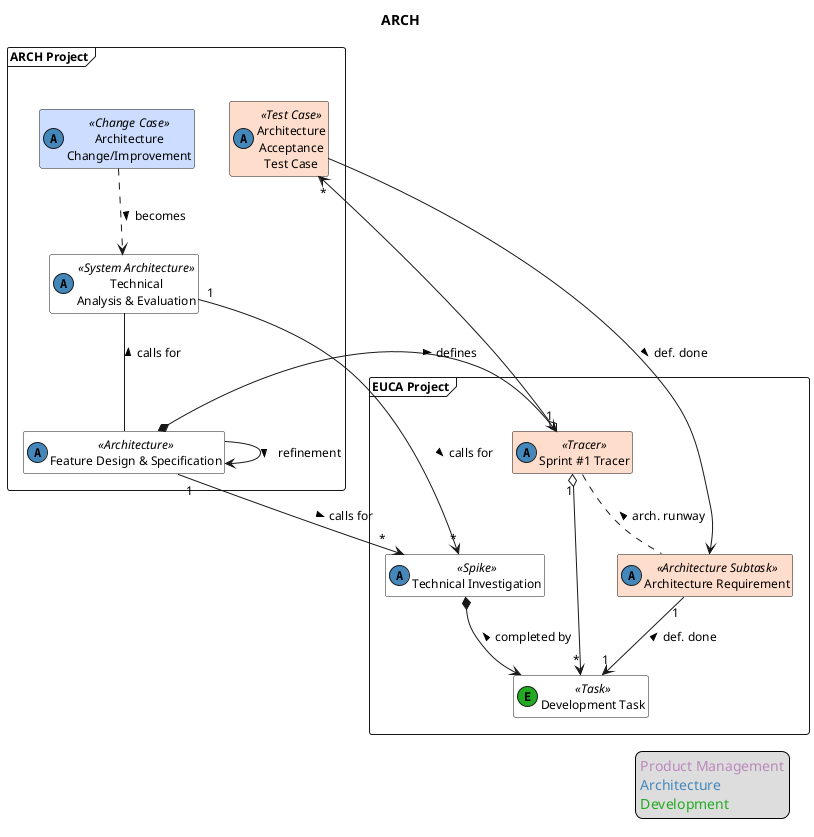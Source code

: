 @startuml
'left to right direction
'scale 768 height
'scale 1366 width

title "ARCH"
skinparam class {
  BackgroundColor White
}
skinparam classBackgroundColor<<Change Case>> #CCDDFF
skinparam classBackgroundColor<<Tracer>> #FFDDCC
skinparam classBackgroundColor<<Architecture Subtask>> #FFDDCC
skinparam classBackgroundColor<<Test Case>> #FFDDCC
skinparam defaultFontSize 12

package "ARCH Project" <<Frame>> {
  class "Feature Design & Specification" as arch << (A,#4488BB) Architecture >>
  class "Technical\nAnalysis & Evaluation" as sysarch << (A,#4488BB) System Architecture >>
  class "Architecture\nChange/Improvement" as changecase << (A,#4488BB) Change Case >>
  class "Architecture\nAcceptance\nTest Case" as archtest << (A,#4488BB) Test Case >>
}

package "EUCA Project" <<Frame>> {
  class "Technical Investigation" as archspike << (A,#4488BB) Spike >>
  class "Architecture Requirement" as archsubtask << (A,#4488BB) Architecture Subtask >>
  class "Sprint #1 Tracer" as archtracer << (A,#4488BB) Tracer >>
  class "Development Task" as devtask << (E,#22AA22) Task>>
}

' arch work
arch --> arch : refinement >
sysarch -- arch : calls for <
changecase ..> sysarch : becomes >

' Development Sprint & Planning
archspike *--> devtask : completed by <


' Sprint #1 Tracer
arch "1" --> "*" archspike : calls for >
sysarch "1" --> "*" archspike : calls for >
arch *--> archtracer : defines >
archtracer "1" o-> "*" devtask
archtracer "1" o-> "*" archtest
archtracer .. archsubtask : arch. runway <

' Continued evaluation throughout development
archsubtask "1" --> "1" devtask : def. done <
archtest --> archsubtask : def. done >


legend right
  <font color="#BB88BB">Product Management</font>
  <font color="#4488BB">Architecture</font>
  <font color="#22AA22">Development</font>
endlegend
hide methods
hide fields

@enduml
